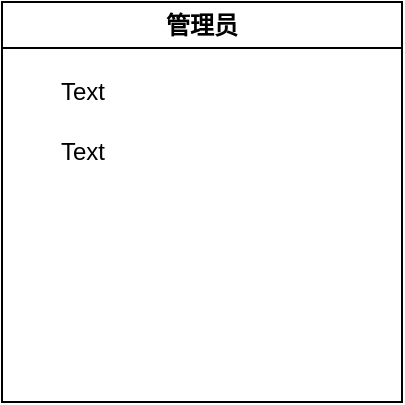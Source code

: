 <mxfile version="26.1.3">
  <diagram name="第 1 页" id="sK5CW0gL5bVgwP4VUOw-">
    <mxGraphModel dx="737" dy="1706" grid="1" gridSize="10" guides="1" tooltips="1" connect="1" arrows="1" fold="1" page="1" pageScale="1" pageWidth="827" pageHeight="1169" math="0" shadow="0">
      <root>
        <mxCell id="0" />
        <mxCell id="1" parent="0" />
        <mxCell id="d1yis1T7S8xi2ISKBfte-1" value="管理员" style="swimlane;whiteSpace=wrap;html=1;" vertex="1" parent="1">
          <mxGeometry x="150" y="160" width="200" height="200" as="geometry" />
        </mxCell>
        <mxCell id="d1yis1T7S8xi2ISKBfte-2" value="Text" style="text;html=1;align=center;verticalAlign=middle;resizable=0;points=[];autosize=1;strokeColor=none;fillColor=none;" vertex="1" parent="d1yis1T7S8xi2ISKBfte-1">
          <mxGeometry x="20" y="30" width="40" height="30" as="geometry" />
        </mxCell>
        <mxCell id="d1yis1T7S8xi2ISKBfte-5" value="Text" style="text;html=1;align=center;verticalAlign=middle;resizable=0;points=[];autosize=1;strokeColor=none;fillColor=none;" vertex="1" parent="d1yis1T7S8xi2ISKBfte-1">
          <mxGeometry x="20" y="60" width="40" height="30" as="geometry" />
        </mxCell>
      </root>
    </mxGraphModel>
  </diagram>
</mxfile>
